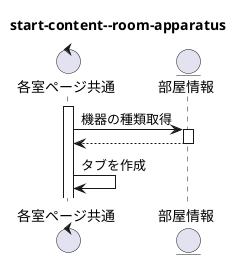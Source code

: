 @startuml start-content--room-apparatus
title start-content--room-apparatus
control 各室ページ共通 as rc
entity "部屋情報" as rinfo

activate rc
rc -> rinfo:機器の種類取得
activate rinfo
rinfo --> rc
deactivate rinfo
rc -> rc:タブを作成

@enduml